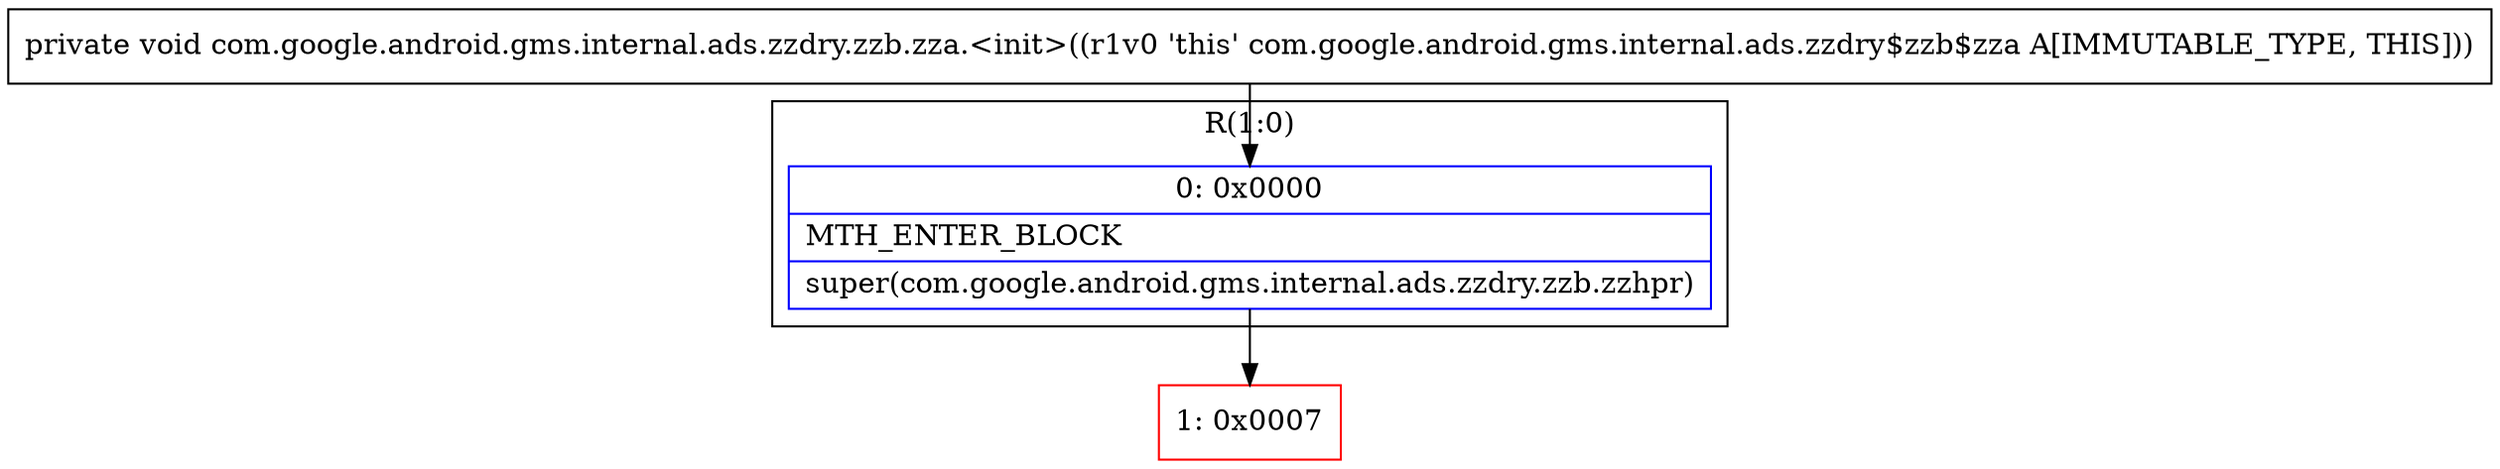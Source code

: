 digraph "CFG forcom.google.android.gms.internal.ads.zzdry.zzb.zza.\<init\>()V" {
subgraph cluster_Region_256314299 {
label = "R(1:0)";
node [shape=record,color=blue];
Node_0 [shape=record,label="{0\:\ 0x0000|MTH_ENTER_BLOCK\l|super(com.google.android.gms.internal.ads.zzdry.zzb.zzhpr)\l}"];
}
Node_1 [shape=record,color=red,label="{1\:\ 0x0007}"];
MethodNode[shape=record,label="{private void com.google.android.gms.internal.ads.zzdry.zzb.zza.\<init\>((r1v0 'this' com.google.android.gms.internal.ads.zzdry$zzb$zza A[IMMUTABLE_TYPE, THIS])) }"];
MethodNode -> Node_0;
Node_0 -> Node_1;
}

